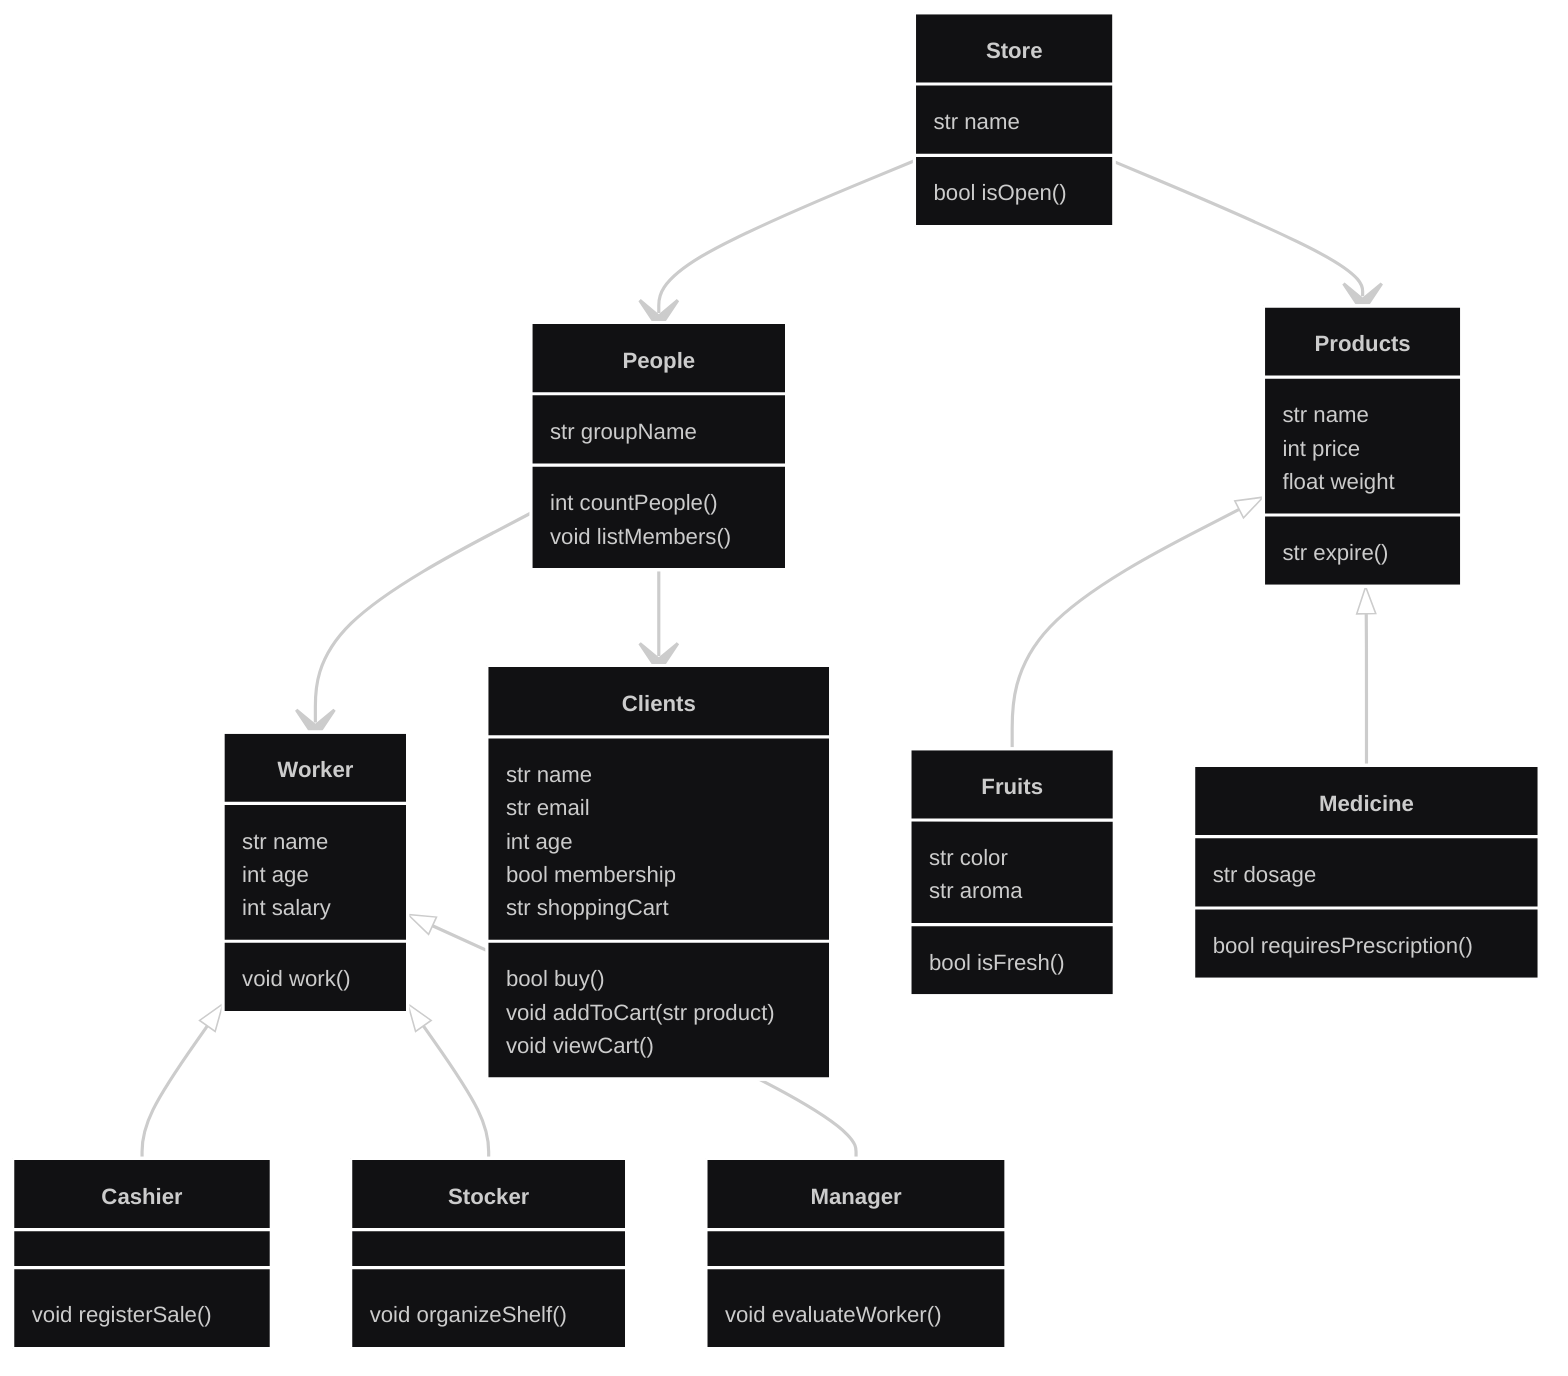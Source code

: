 ---
config:
  theme: redux-dark
---
classDiagram
    Store --> Products
    Store --> People
    People --> Worker
    People --> Clients
    Worker <|-- Cashier
    Worker <|-- Stocker
    Worker <|-- Manager
    Products <|-- Fruits
    Products <|-- Medicine

    class Store {
        str name
        bool isOpen()
    }

    class Products {
        str name
        int price
        float weight
        str expire()
    }

    class Fruits {
        str color
        str aroma
        bool isFresh()
    }

    class Medicine {
        str dosage
        bool requiresPrescription()
    }

    class People {
        str groupName
        int countPeople()
        void listMembers()
    }

    class Worker {
        str name
        int age
        int salary
        void work()
    }

    class Cashier {
        void registerSale()
    }

    class Stocker {
        void organizeShelf()
    }

    class Manager {
        void evaluateWorker()
    }

    class Clients {
        str name
        str email
        int age
        bool membership
        str shoppingCart
        bool buy()
        void addToCart(str product)
        void viewCart()
    }